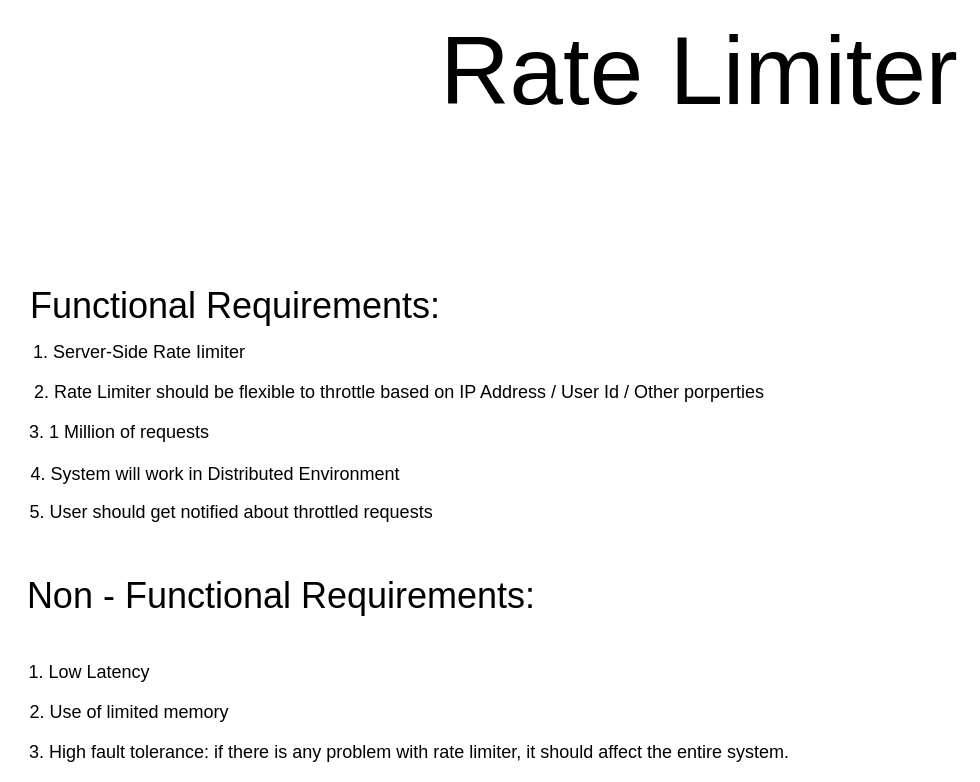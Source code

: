 <mxfile version="26.1.1" pages="2">
  <diagram name="Requirments" id="G5Nrn6AxLKkkQyzxZC36">
    <mxGraphModel dx="717" dy="422" grid="1" gridSize="10" guides="1" tooltips="1" connect="1" arrows="1" fold="1" page="1" pageScale="1" pageWidth="1169" pageHeight="827" math="0" shadow="0">
      <root>
        <mxCell id="0" />
        <mxCell id="1" parent="0" />
        <mxCell id="rLsECr2eBD3rPcOyElS_-1" value="&lt;font style=&quot;font-size: 48px;&quot;&gt;Rate Limiter&lt;/font&gt;" style="text;html=1;align=center;verticalAlign=middle;resizable=0;points=[];autosize=1;strokeColor=none;fillColor=none;" vertex="1" parent="1">
          <mxGeometry x="275" width="280" height="70" as="geometry" />
        </mxCell>
        <mxCell id="rLsECr2eBD3rPcOyElS_-2" value="&lt;font style=&quot;font-size: 18px;&quot;&gt;Functional Requirements:&lt;/font&gt;&lt;div&gt;&lt;br&gt;&lt;/div&gt;" style="text;html=1;align=center;verticalAlign=middle;resizable=0;points=[];autosize=1;strokeColor=none;fillColor=none;" vertex="1" parent="1">
          <mxGeometry x="68" y="135" width="230" height="50" as="geometry" />
        </mxCell>
        <mxCell id="rLsECr2eBD3rPcOyElS_-3" value="&lt;font style=&quot;font-size: 9px;&quot;&gt;1. Server-Side Rate Iimiter&lt;/font&gt;" style="text;html=1;align=center;verticalAlign=middle;resizable=0;points=[];autosize=1;strokeColor=none;fillColor=none;" vertex="1" parent="1">
          <mxGeometry x="70" y="160" width="130" height="30" as="geometry" />
        </mxCell>
        <mxCell id="rLsECr2eBD3rPcOyElS_-4" value="&lt;font style=&quot;font-size: 9px;&quot;&gt;2. Rate Limiter should be flexible to throttle based on IP Address / User Id / Other porperties&lt;/font&gt;" style="text;html=1;align=center;verticalAlign=middle;resizable=0;points=[];autosize=1;strokeColor=none;fillColor=none;" vertex="1" parent="1">
          <mxGeometry x="70" y="180" width="390" height="30" as="geometry" />
        </mxCell>
        <mxCell id="rLsECr2eBD3rPcOyElS_-5" value="&lt;font style=&quot;font-size: 9px;&quot;&gt;3. 1 Million of requests&lt;/font&gt;" style="text;html=1;align=center;verticalAlign=middle;resizable=0;points=[];autosize=1;strokeColor=none;fillColor=none;" vertex="1" parent="1">
          <mxGeometry x="70" y="200" width="110" height="30" as="geometry" />
        </mxCell>
        <mxCell id="rLsECr2eBD3rPcOyElS_-8" value="&lt;font style=&quot;font-size: 9px;&quot;&gt;4. System will work in Distributed Environment&lt;/font&gt;" style="text;html=1;align=center;verticalAlign=middle;resizable=0;points=[];autosize=1;strokeColor=none;fillColor=none;" vertex="1" parent="1">
          <mxGeometry x="68" y="221" width="210" height="30" as="geometry" />
        </mxCell>
        <mxCell id="rLsECr2eBD3rPcOyElS_-9" value="&lt;font style=&quot;font-size: 9px;&quot;&gt;5. User should get notified about throttled requests&lt;/font&gt;" style="text;html=1;align=center;verticalAlign=middle;resizable=0;points=[];autosize=1;strokeColor=none;fillColor=none;" vertex="1" parent="1">
          <mxGeometry x="66" y="240" width="230" height="30" as="geometry" />
        </mxCell>
        <mxCell id="rLsECr2eBD3rPcOyElS_-10" value="&lt;font style=&quot;font-size: 18px;&quot;&gt;Non - Functional Requirements:&lt;/font&gt;&lt;div&gt;&lt;br&gt;&lt;/div&gt;" style="text;html=1;align=center;verticalAlign=middle;resizable=0;points=[];autosize=1;strokeColor=none;fillColor=none;" vertex="1" parent="1">
          <mxGeometry x="66" y="280" width="280" height="50" as="geometry" />
        </mxCell>
        <mxCell id="rLsECr2eBD3rPcOyElS_-12" value="&lt;font style=&quot;font-size: 9px;&quot;&gt;1. Low Latency&lt;/font&gt;" style="text;html=1;align=center;verticalAlign=middle;resizable=0;points=[];autosize=1;strokeColor=none;fillColor=none;" vertex="1" parent="1">
          <mxGeometry x="70" y="320" width="80" height="30" as="geometry" />
        </mxCell>
        <mxCell id="rLsECr2eBD3rPcOyElS_-13" value="&lt;font style=&quot;font-size: 9px;&quot;&gt;2. Use of limited memory&lt;/font&gt;" style="text;html=1;align=center;verticalAlign=middle;resizable=0;points=[];autosize=1;strokeColor=none;fillColor=none;" vertex="1" parent="1">
          <mxGeometry x="70" y="340" width="120" height="30" as="geometry" />
        </mxCell>
        <mxCell id="rLsECr2eBD3rPcOyElS_-14" value="&lt;font style=&quot;font-size: 9px;&quot;&gt;3. High fault tolerance: if there is any problem with rate limiter, it should affect the entire system.&lt;/font&gt;" style="text;html=1;align=center;verticalAlign=middle;resizable=0;points=[];autosize=1;strokeColor=none;fillColor=none;" vertex="1" parent="1">
          <mxGeometry x="70" y="360" width="400" height="30" as="geometry" />
        </mxCell>
      </root>
    </mxGraphModel>
  </diagram>
  <diagram id="emRFWhjkvKxxaWnX5_yx" name="HLD of Rate Limiter">
    <mxGraphModel dx="956" dy="563" grid="1" gridSize="10" guides="1" tooltips="1" connect="1" arrows="1" fold="1" page="1" pageScale="1" pageWidth="1169" pageHeight="827" math="0" shadow="0">
      <root>
        <mxCell id="0" />
        <mxCell id="1" parent="0" />
        <mxCell id="54ovhF3OfrecYKkGkAWW-1" value="Client" style="rounded=0;whiteSpace=wrap;html=1;" vertex="1" parent="1">
          <mxGeometry x="240" y="280" width="120" height="60" as="geometry" />
        </mxCell>
        <mxCell id="54ovhF3OfrecYKkGkAWW-2" value="API Server" style="rounded=0;whiteSpace=wrap;html=1;fillColor=#f8cecc;strokeColor=#b85450;" vertex="1" parent="1">
          <mxGeometry x="593" y="281" width="120" height="60" as="geometry" />
        </mxCell>
        <mxCell id="54ovhF3OfrecYKkGkAWW-3" value="" style="html=1;points=[[0,0,0,0,5],[0,1,0,0,-5],[1,0,0,0,5],[1,1,0,0,-5]];perimeter=orthogonalPerimeter;outlineConnect=0;targetShapes=umlLifeline;portConstraint=eastwest;newEdgeStyle={&quot;curved&quot;:0,&quot;rounded&quot;:0};fillColor=#d5e8d4;strokeColor=#82b366;" vertex="1" parent="1">
          <mxGeometry x="467" y="235" width="18" height="150" as="geometry" />
        </mxCell>
        <mxCell id="54ovhF3OfrecYKkGkAWW-6" value="" style="endArrow=classic;html=1;rounded=0;exitX=1.021;exitY=0.392;exitDx=0;exitDy=0;exitPerimeter=0;" edge="1" parent="1">
          <mxGeometry width="50" height="50" relative="1" as="geometry">
            <mxPoint x="360" y="308" as="sourcePoint" />
            <mxPoint x="467" y="308" as="targetPoint" />
          </mxGeometry>
        </mxCell>
        <mxCell id="54ovhF3OfrecYKkGkAWW-8" value="" style="endArrow=classic;html=1;rounded=0;exitX=1.021;exitY=0.392;exitDx=0;exitDy=0;exitPerimeter=0;" edge="1" parent="1">
          <mxGeometry width="50" height="50" relative="1" as="geometry">
            <mxPoint x="485" y="309" as="sourcePoint" />
            <mxPoint x="592" y="309" as="targetPoint" />
          </mxGeometry>
        </mxCell>
        <mxCell id="54ovhF3OfrecYKkGkAWW-13" value="Rate Limiter" style="text;html=1;align=center;verticalAlign=middle;whiteSpace=wrap;rounded=0;" vertex="1" parent="1">
          <mxGeometry x="446" y="199" width="60" height="30" as="geometry" />
        </mxCell>
        <mxCell id="K7P5C2MNZ8-mX9qfmFiK-1" value="" style="shape=cylinder3;whiteSpace=wrap;html=1;boundedLbl=1;backgroundOutline=1;size=15;fillColor=#ffe6cc;strokeColor=#d79b00;" vertex="1" parent="1">
          <mxGeometry x="600" y="400" width="60" height="80" as="geometry" />
        </mxCell>
        <mxCell id="K7P5C2MNZ8-mX9qfmFiK-2" value="" style="endArrow=classic;startArrow=classic;html=1;rounded=0;" edge="1" parent="1" source="54ovhF3OfrecYKkGkAWW-3" target="K7P5C2MNZ8-mX9qfmFiK-1">
          <mxGeometry width="50" height="50" relative="1" as="geometry">
            <mxPoint x="460" y="430" as="sourcePoint" />
            <mxPoint x="510" y="380" as="targetPoint" />
          </mxGeometry>
        </mxCell>
        <mxCell id="K7P5C2MNZ8-mX9qfmFiK-3" value="&lt;font style=&quot;font-size: 9px;&quot;&gt;counter&lt;/font&gt;" style="rounded=0;whiteSpace=wrap;html=1;align=center;" vertex="1" parent="1">
          <mxGeometry x="608" y="443" width="44" height="20" as="geometry" />
        </mxCell>
        <mxCell id="K7P5C2MNZ8-mX9qfmFiK-4" value="&lt;font style=&quot;font-size: 9px;&quot;&gt;Redis&lt;/font&gt;" style="text;html=1;align=center;verticalAlign=middle;whiteSpace=wrap;rounded=0;" vertex="1" parent="1">
          <mxGeometry x="600" y="400" width="60" height="30" as="geometry" />
        </mxCell>
        <mxCell id="6F9qUxqY1qk5hTay9nrn-8" value="&lt;span style=&quot;color: rgb(0, 0, 0); font-family: Helvetica; font-size: 12px; font-style: normal; font-variant-ligatures: normal; font-variant-caps: normal; font-weight: 400; letter-spacing: normal; orphans: 2; text-align: center; text-indent: 0px; text-transform: none; widows: 2; word-spacing: 0px; -webkit-text-stroke-width: 0px; white-space: nowrap; background-color: rgb(251, 251, 251); text-decoration-thickness: initial; text-decoration-style: initial; text-decoration-color: initial; float: none; display: inline !important;&quot;&gt;request_per_unit: 5&lt;/span&gt;" style="text;whiteSpace=wrap;html=1;" vertex="1" parent="1">
          <mxGeometry x="152" y="189" width="140" height="40" as="geometry" />
        </mxCell>
        <mxCell id="6F9qUxqY1qk5hTay9nrn-9" value="Cache" style="rounded=1;whiteSpace=wrap;html=1;fillColor=#dae8fc;strokeColor=#6c8ebf;" vertex="1" parent="1">
          <mxGeometry x="600" y="160" width="52" height="64" as="geometry" />
        </mxCell>
        <mxCell id="6F9qUxqY1qk5hTay9nrn-10" value="" style="endArrow=classic;startArrow=classic;html=1;rounded=0;" edge="1" parent="1" source="54ovhF3OfrecYKkGkAWW-3" target="6F9qUxqY1qk5hTay9nrn-9">
          <mxGeometry width="50" height="50" relative="1" as="geometry">
            <mxPoint x="506" y="229" as="sourcePoint" />
            <mxPoint x="621" y="275" as="targetPoint" />
          </mxGeometry>
        </mxCell>
        <mxCell id="6F9qUxqY1qk5hTay9nrn-14" value="" style="edgeStyle=orthogonalEdgeStyle;rounded=0;orthogonalLoop=1;jettySize=auto;html=1;" edge="1" parent="1" source="6F9qUxqY1qk5hTay9nrn-11" target="6F9qUxqY1qk5hTay9nrn-9">
          <mxGeometry relative="1" as="geometry" />
        </mxCell>
        <mxCell id="6F9qUxqY1qk5hTay9nrn-17" value="" style="edgeStyle=orthogonalEdgeStyle;rounded=0;orthogonalLoop=1;jettySize=auto;html=1;" edge="1" parent="1" source="6F9qUxqY1qk5hTay9nrn-11" target="6F9qUxqY1qk5hTay9nrn-15">
          <mxGeometry relative="1" as="geometry" />
        </mxCell>
        <mxCell id="6F9qUxqY1qk5hTay9nrn-11" value="&lt;font style=&quot;font-size: 8px;&quot;&gt;Workers&lt;/font&gt;" style="whiteSpace=wrap;html=1;aspect=fixed;fillColor=#1ba1e2;fontColor=#ffffff;strokeColor=#006EAF;" vertex="1" parent="1">
          <mxGeometry x="713" y="172" width="40" height="40" as="geometry" />
        </mxCell>
        <mxCell id="6F9qUxqY1qk5hTay9nrn-15" value="Rules" style="rounded=1;whiteSpace=wrap;html=1;fillColor=#bac8d3;strokeColor=#23445d;" vertex="1" parent="1">
          <mxGeometry x="694.5" y="90" width="77" height="30" as="geometry" />
        </mxCell>
        <mxCell id="6F9qUxqY1qk5hTay9nrn-18" value="" style="endArrow=none;html=1;rounded=0;strokeColor=#FF0000;" edge="1" parent="1" target="54ovhF3OfrecYKkGkAWW-3">
          <mxGeometry width="50" height="50" relative="1" as="geometry">
            <mxPoint x="470" y="480" as="sourcePoint" />
            <mxPoint x="506" y="470" as="targetPoint" />
          </mxGeometry>
        </mxCell>
        <mxCell id="6F9qUxqY1qk5hTay9nrn-19" value="" style="endArrow=none;html=1;rounded=0;strokeColor=#FF0000;" edge="1" parent="1">
          <mxGeometry width="50" height="50" relative="1" as="geometry">
            <mxPoint x="283" y="480" as="sourcePoint" />
            <mxPoint x="470" y="480" as="targetPoint" />
          </mxGeometry>
        </mxCell>
        <mxCell id="6F9qUxqY1qk5hTay9nrn-20" value="" style="endArrow=classic;html=1;rounded=0;entryX=0.35;entryY=1.033;entryDx=0;entryDy=0;entryPerimeter=0;strokeColor=#FF0000;" edge="1" parent="1" target="54ovhF3OfrecYKkGkAWW-1">
          <mxGeometry width="50" height="50" relative="1" as="geometry">
            <mxPoint x="283" y="480" as="sourcePoint" />
            <mxPoint x="333" y="430" as="targetPoint" />
          </mxGeometry>
        </mxCell>
        <mxCell id="6F9qUxqY1qk5hTay9nrn-21" value="&lt;font style=&quot;font-size: 9px;&quot;&gt;429: Too many requests&lt;/font&gt;" style="text;html=1;align=center;verticalAlign=middle;resizable=0;points=[];autosize=1;strokeColor=none;fillColor=none;fontColor=#FF0000;" vertex="1" parent="1">
          <mxGeometry x="300" y="454" width="120" height="30" as="geometry" />
        </mxCell>
        <mxCell id="6F9qUxqY1qk5hTay9nrn-22" value="" style="verticalLabelPosition=bottom;verticalAlign=top;html=1;shape=mxgraph.basic.drop;fillColor=#b1ddf0;strokeColor=#10739e;" vertex="1" parent="1">
          <mxGeometry x="560" y="505" width="40" height="60" as="geometry" />
        </mxCell>
        <mxCell id="6F9qUxqY1qk5hTay9nrn-23" value="" style="endArrow=none;dashed=1;html=1;rounded=0;entryX=0.113;entryY=0.333;entryDx=0;entryDy=0;entryPerimeter=0;" edge="1" parent="1" target="6F9qUxqY1qk5hTay9nrn-22">
          <mxGeometry width="50" height="50" relative="1" as="geometry">
            <mxPoint x="470" y="480" as="sourcePoint" />
            <mxPoint x="490" y="450" as="targetPoint" />
          </mxGeometry>
        </mxCell>
        <mxCell id="6F9qUxqY1qk5hTay9nrn-24" value="&lt;font style=&quot;font-size: 10px;&quot;&gt;Request dropped&lt;/font&gt;" style="text;html=1;align=center;verticalAlign=middle;resizable=0;points=[];autosize=1;strokeColor=none;fillColor=none;" vertex="1" parent="1">
          <mxGeometry x="534" y="560" width="100" height="30" as="geometry" />
        </mxCell>
        <mxCell id="6F9qUxqY1qk5hTay9nrn-25" value="message queue" style="rounded=0;whiteSpace=wrap;html=1;fillColor=#f8cecc;strokeColor=#b85450;" vertex="1" parent="1">
          <mxGeometry x="446" y="540" width="80" height="30" as="geometry" />
        </mxCell>
        <mxCell id="6F9qUxqY1qk5hTay9nrn-28" value="" style="endArrow=none;dashed=1;html=1;rounded=0;exitX=0.5;exitY=0;exitDx=0;exitDy=0;" edge="1" parent="1" source="6F9qUxqY1qk5hTay9nrn-25">
          <mxGeometry width="50" height="50" relative="1" as="geometry">
            <mxPoint x="440" y="550" as="sourcePoint" />
            <mxPoint x="470" y="480" as="targetPoint" />
          </mxGeometry>
        </mxCell>
        <mxCell id="6F9qUxqY1qk5hTay9nrn-29" value="Rate Limiting Rules" style="text;html=1;align=center;verticalAlign=middle;resizable=0;points=[];autosize=1;strokeColor=none;fillColor=none;fontColor=#3333FF;" vertex="1" parent="1">
          <mxGeometry x="112" y="50" width="130" height="30" as="geometry" />
        </mxCell>
        <mxCell id="6F9qUxqY1qk5hTay9nrn-30" value="domain: messaging" style="text;html=1;align=center;verticalAlign=middle;resizable=0;points=[];autosize=1;strokeColor=none;fillColor=none;" vertex="1" parent="1">
          <mxGeometry x="112" y="70" width="130" height="30" as="geometry" />
        </mxCell>
        <mxCell id="6F9qUxqY1qk5hTay9nrn-31" value="&lt;br&gt;&lt;div&gt;&lt;br&gt;&lt;/div&gt;&lt;div&gt;Value: marketing&lt;/div&gt;" style="text;html=1;align=center;verticalAlign=middle;resizable=0;points=[];autosize=1;strokeColor=none;fillColor=none;" vertex="1" parent="1">
          <mxGeometry x="131" y="100" width="110" height="60" as="geometry" />
        </mxCell>
        <mxCell id="6F9qUxqY1qk5hTay9nrn-32" value="descriptors:" style="text;html=1;align=center;verticalAlign=middle;resizable=0;points=[];autosize=1;strokeColor=none;fillColor=none;" vertex="1" parent="1">
          <mxGeometry x="110" y="90" width="90" height="30" as="geometry" />
        </mxCell>
        <mxCell id="6F9qUxqY1qk5hTay9nrn-33" value="key: message_type" style="text;html=1;align=center;verticalAlign=middle;resizable=0;points=[];autosize=1;strokeColor=none;fillColor=none;" vertex="1" parent="1">
          <mxGeometry x="128" y="110" width="130" height="30" as="geometry" />
        </mxCell>
        <mxCell id="6F9qUxqY1qk5hTay9nrn-34" value="&lt;span style=&quot;color: rgb(0, 0, 0); font-family: Helvetica; font-size: 12px; font-style: normal; font-variant-ligatures: normal; font-variant-caps: normal; font-weight: 400; letter-spacing: normal; orphans: 2; text-align: center; text-indent: 0px; text-transform: none; widows: 2; word-spacing: 0px; -webkit-text-stroke-width: 0px; white-space: nowrap; background-color: rgb(251, 251, 251); text-decoration-thickness: initial; text-decoration-style: initial; text-decoration-color: initial; float: none; display: inline !important;&quot;&gt;rate limit:&lt;/span&gt;" style="text;whiteSpace=wrap;html=1;" vertex="1" parent="1">
          <mxGeometry x="140" y="150" width="140" height="40" as="geometry" />
        </mxCell>
        <mxCell id="6F9qUxqY1qk5hTay9nrn-35" value="&lt;div style=&quot;text-align: center;&quot;&gt;&lt;span style=&quot;background-color: transparent; color: light-dark(rgb(0, 0, 0), rgb(255, 255, 255)); text-wrap-mode: nowrap;&quot;&gt;unit: day&lt;/span&gt;&lt;/div&gt;&lt;div style=&quot;text-align: center;&quot;&gt;&lt;span style=&quot;background-color: transparent; color: light-dark(rgb(0, 0, 0), rgb(255, 255, 255)); text-wrap-mode: nowrap;&quot;&gt;&lt;br&gt;&lt;/span&gt;&lt;/div&gt;" style="text;whiteSpace=wrap;html=1;" vertex="1" parent="1">
          <mxGeometry x="152" y="170" width="140" height="40" as="geometry" />
        </mxCell>
      </root>
    </mxGraphModel>
  </diagram>
</mxfile>
